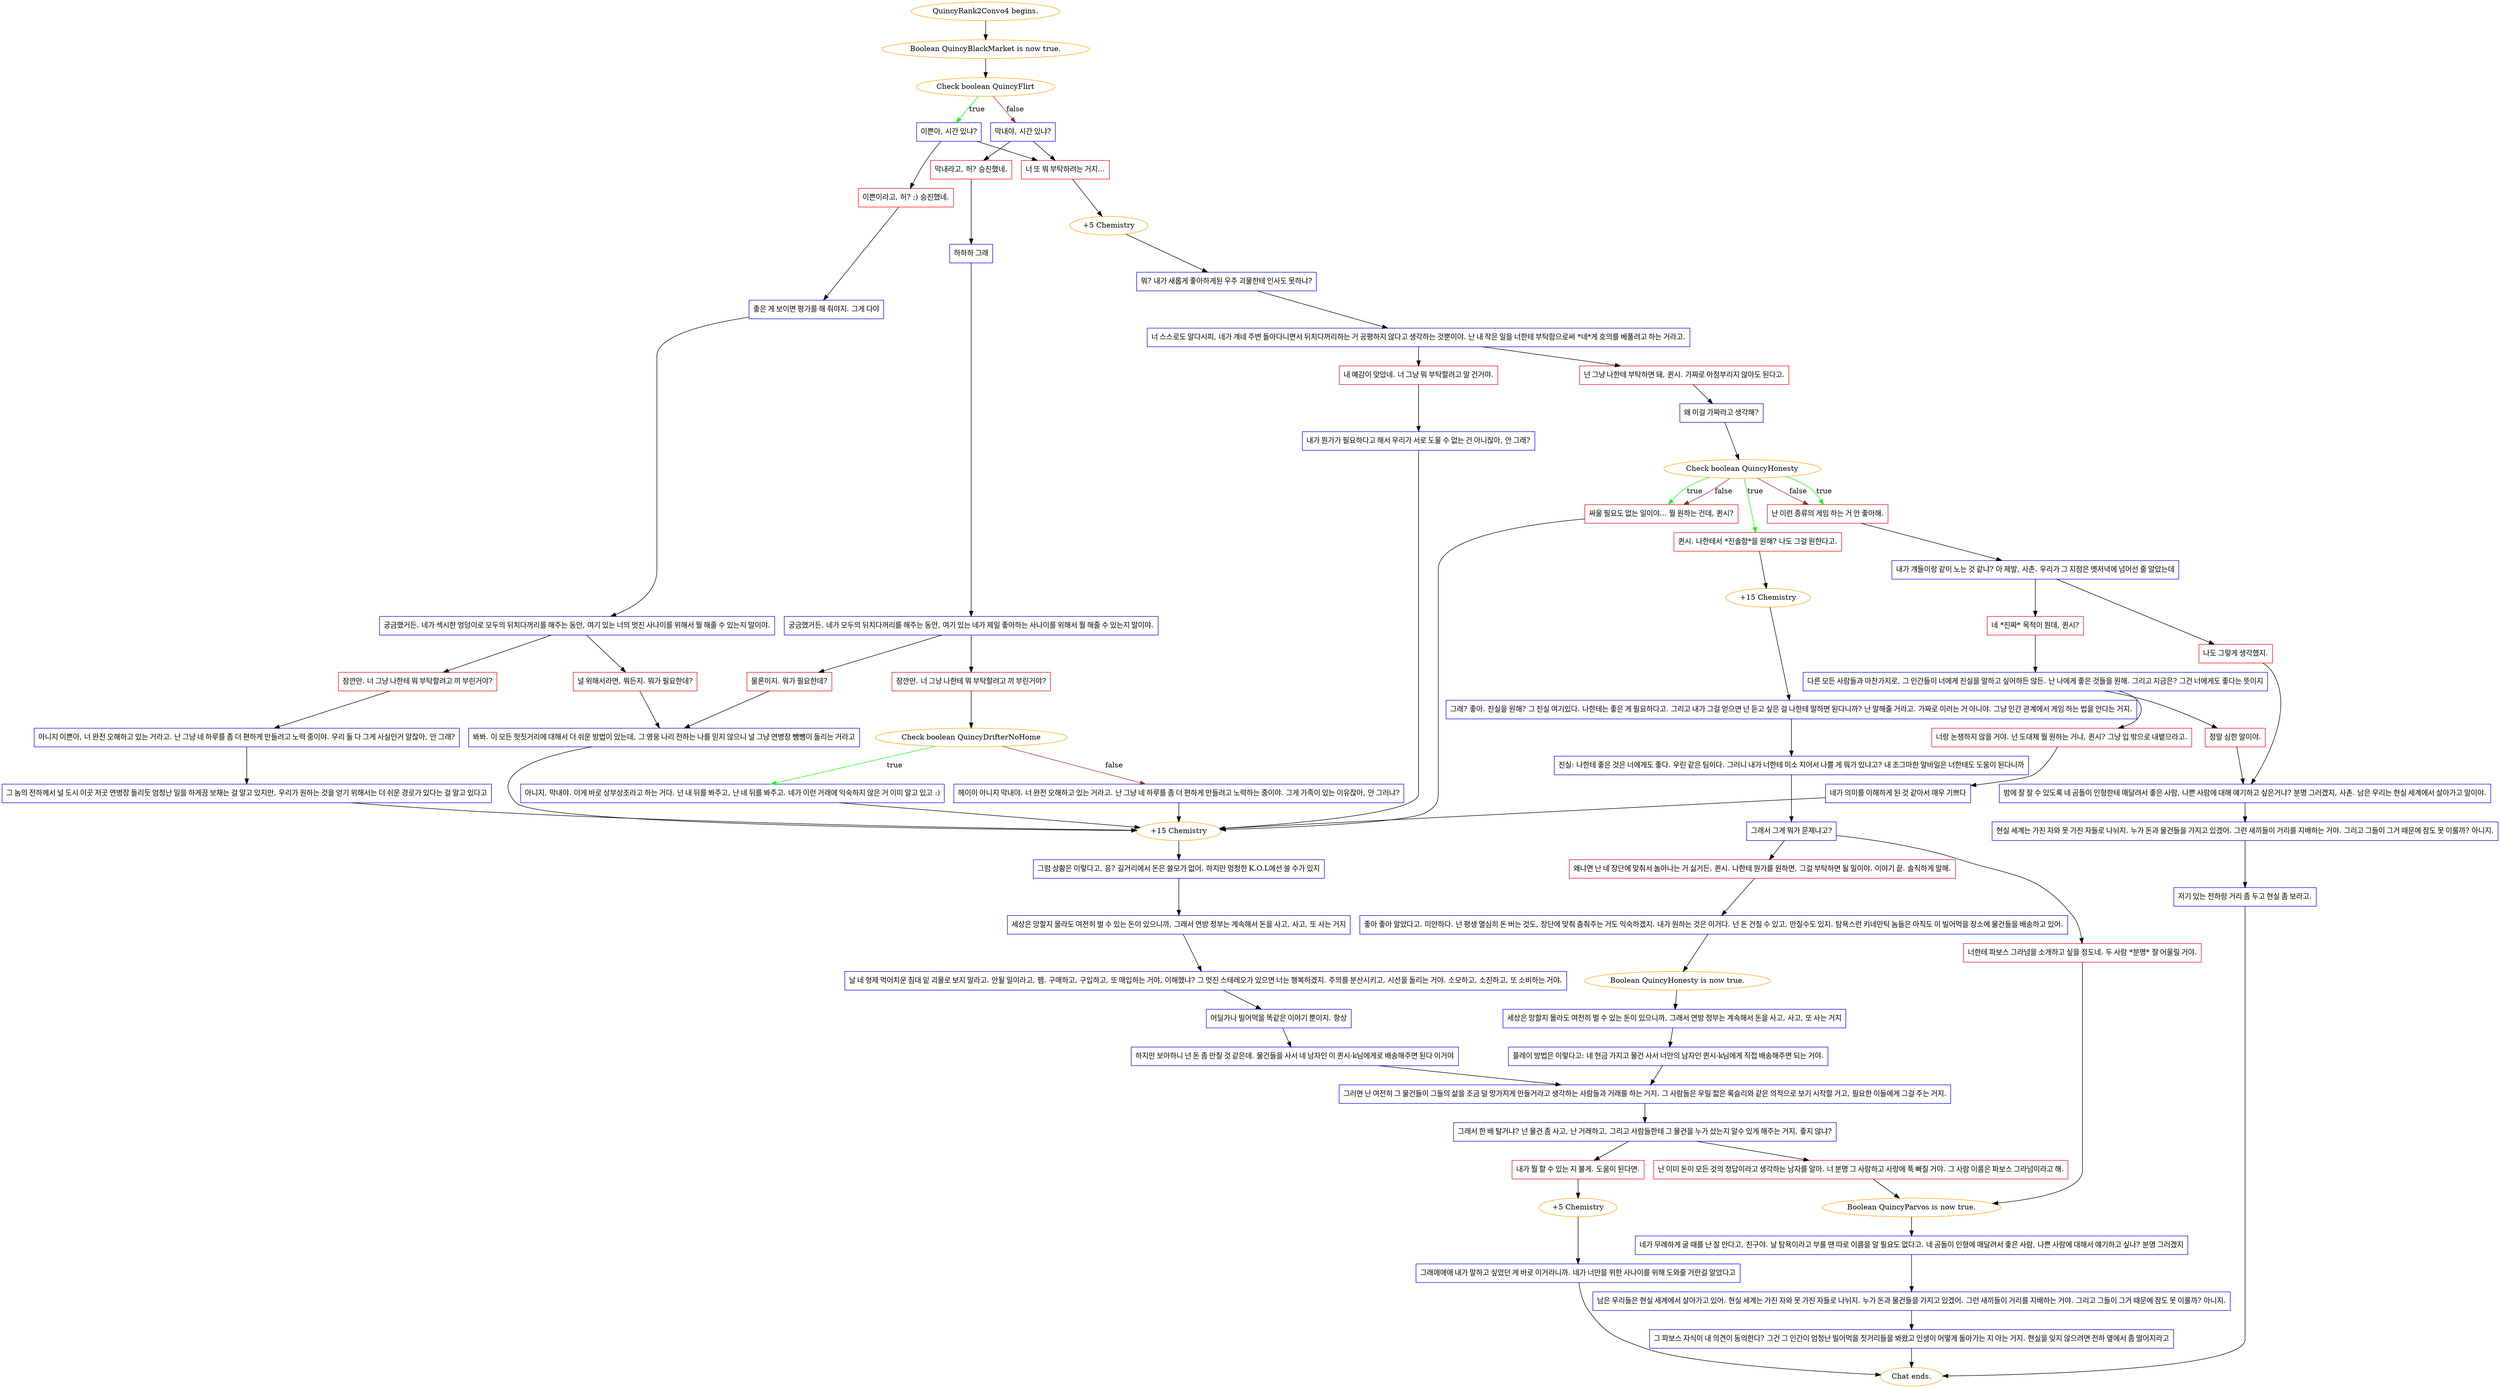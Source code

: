 digraph {
	"QuincyRank2Convo4 begins." [color=orange];
		"QuincyRank2Convo4 begins." -> j3671517917;
	j3671517917 [label="Boolean QuincyBlackMarket is now true.",color=orange];
		j3671517917 -> j3865965441;
	j3865965441 [label="Check boolean QuincyFlirt",color=orange];
		j3865965441 -> j3810643431 [label=true,color=green];
		j3865965441 -> j1461066814 [label=false,color=brown];
	j3810643431 [label="이쁜아, 시간 있냐?",shape=box,color=blue];
		j3810643431 -> j172652546;
		j3810643431 -> j1278058731;
	j1461066814 [label="막내야, 시간 있냐?",shape=box,color=blue];
		j1461066814 -> j3683525763;
		j1461066814 -> j1278058731;
	j172652546 [label="이쁜이라고, 허? ;) 승진했네.",shape=box,color=red];
		j172652546 -> j1353483548;
	j1278058731 [label="너 또 뭐 부탁하려는 거지...",shape=box,color=red];
		j1278058731 -> j2567653216;
	j3683525763 [label="막내라고, 허? 승진했네.",shape=box,color=red];
		j3683525763 -> j568489938;
	j1353483548 [label="좋은 게 보이면 평가를 해 줘야지. 그게 다야",shape=box,color=blue];
		j1353483548 -> j2949756884;
	j2567653216 [label="+5 Chemistry",color=orange];
		j2567653216 -> j3278363504;
	j568489938 [label="하하하 그래",shape=box,color=blue];
		j568489938 -> j3417627382;
	j2949756884 [label="궁금했거든. 네가 섹시한 엉덩이로 모두의 뒤치다꺼리를 해주는 동안, 여기 있는 너의 멋진 사나이를 위해서 뭘 해줄 수 있는지 말이야.",shape=box,color=blue];
		j2949756884 -> j1853546835;
		j2949756884 -> j4207671511;
	j3278363504 [label="뭐? 내가 새롭게 좋아하게된 우주 괴물한테 인사도 못하냐?",shape=box,color=blue];
		j3278363504 -> j571554284;
	j3417627382 [label="궁금했거든. 네가 모두의 뒤치다꺼리를 해주는 동안, 여기 있는 네가 제일 좋아하는 사나이를 위해서 뭘 해줄 수 있는지 말이야.",shape=box,color=blue];
		j3417627382 -> j798441202;
		j3417627382 -> j1979180767;
	j1853546835 [label="널 위해서라면, 뭐든지. 뭐가 필요한데?",shape=box,color=red];
		j1853546835 -> j4252315764;
	j4207671511 [label="잠깐만. 너 그냥 나한테 뭐 부탁할려고 끼 부린거야?",shape=box,color=red];
		j4207671511 -> j564157800;
	j571554284 [label="너 스스로도 알다시피, 네가 걔네 주변 돌아다니면서 뒤치다꺼리하는 거 공평하지 않다고 생각하는 것뿐이야. 난 내 작은 일을 너한테 부탁함으로써 *네*게 호의를 베풀려고 하는 거라고.",shape=box,color=blue];
		j571554284 -> j4192637416;
		j571554284 -> j1890657183;
	j798441202 [label="물론이지. 뭐가 필요한데?",shape=box,color=red];
		j798441202 -> j4252315764;
	j1979180767 [label="잠깐만. 너 그냥 나한테 뭐 부탁할려고 끼 부린거야?",shape=box,color=red];
		j1979180767 -> j3576378402;
	j4252315764 [label="봐봐. 이 모든 헛짓거리에 대해서 더 쉬운 방법이 있는데, 그 영웅 나리 전하는 나를 믿지 않으니 널 그냥 연병장 뺑뺑이 돌리는 거라고",shape=box,color=blue];
		j4252315764 -> j3475745161;
	j564157800 [label="아니지 이쁜아, 너 완전 오해하고 있는 거라고. 난 그냥 네 하루를 좀 더 편하게 만들려고 노력 중이야. 우리 둘 다 그게 사실인거 알잖아, 안 그래?",shape=box,color=blue];
		j564157800 -> j727955870;
	j4192637416 [label="내 예감이 맞았네. 너 그냥 뭐 부탁할려고 말 건거야.",shape=box,color=red];
		j4192637416 -> j800721928;
	j1890657183 [label="넌 그냥 나한테 부탁하면 돼, 퀸시. 가짜로 아첨부리지 않아도 된다고.",shape=box,color=red];
		j1890657183 -> j132371301;
	j3576378402 [label="Check boolean QuincyDrifterNoHome",color=orange];
		j3576378402 -> j1501884570 [label=true,color=green];
		j3576378402 -> j158256768 [label=false,color=brown];
	j3475745161 [label="+15 Chemistry",color=orange];
		j3475745161 -> j907357739;
	j727955870 [label="그 놈의 전하께서 널 도시 이곳 저곳 연병장 돌리듯 엄청난 일을 하게끔 보채는 걸 알고 있지만, 우리가 원하는 것을 얻기 위해서는 더 쉬운 경로가 있다는 걸 알고 있다고",shape=box,color=blue];
		j727955870 -> j3475745161;
	j800721928 [label="내가 뭔가가 필요하다고 해서 우리가 서로 도울 수 없는 건 아니잖아, 안 그래?",shape=box,color=blue];
		j800721928 -> j3475745161;
	j132371301 [label="왜 이걸 가짜라고 생각해?",shape=box,color=blue];
		j132371301 -> j3330925528;
	j1501884570 [label="아니지, 막내야. 이게 바로 상부상조라고 하는 거다. 넌 내 뒤를 봐주고, 난 네 뒤를 봐주고. 네가 이런 거래에 익숙하지 않은 거 이미 알고 있고 :)",shape=box,color=blue];
		j1501884570 -> j3475745161;
	j158256768 [label="헤이이 아니지 막내야. 너 완전 오해하고 있는 거라고. 난 그냥 네 하루를 좀 더 편하게 만들려고 노력하는 중이야. 그게 가족이 있는 이유잖아, 안 그러냐?",shape=box,color=blue];
		j158256768 -> j3475745161;
	j907357739 [label="그럼 상황은 이렇다고, 응? 길거리에서 돈은 쓸모가 없어. 하지만 멍청한 K.O.L에선 쓸 수가 있지",shape=box,color=blue];
		j907357739 -> j3223108651;
	j3330925528 [label="Check boolean QuincyHonesty",color=orange];
		j3330925528 -> j3700534274 [label=true,color=green];
		j3330925528 -> j1488878971 [label=true,color=green];
		j3330925528 -> j590873093 [label=true,color=green];
		j3330925528 -> j1488878971 [label=false,color=brown];
		j3330925528 -> j590873093 [label=false,color=brown];
	j3223108651 [label="세상은 망할지 몰라도 여전히 벌 수 있는 돈이 있으니까, 그래서 연방 정부는 계속해서 돈을 사고, 사고, 또 사는 거지",shape=box,color=blue];
		j3223108651 -> j3792408650;
	j3700534274 [label="퀸시. 나한테서 *진솔함*을 원해? 나도 그걸 원한다고.",shape=box,color=red];
		j3700534274 -> j3438046018;
	j1488878971 [label="난 이런 종류의 게임 하는 거 안 좋아해.",shape=box,color=red];
		j1488878971 -> j3254480695;
	j590873093 [label="싸울 필요도 없는 일이야... 뭘 원하는 건데, 퀸시?",shape=box,color=red];
		j590873093 -> j3475745161;
	j3792408650 [label="날 네 형제 먹어치운 침대 밑 괴물로 보지 말라고. 안될 일이라고, 팸. 구매하고, 구입하고, 또 매입하는 거야, 이해했냐? 그 멋진 스테레오가 있으면 너는 행복하겠지. 주의를 분산시키고, 시선을 돌리는 거야. 소모하고, 소진하고, 또 소비하는 거야.",shape=box,color=blue];
		j3792408650 -> j1515034766;
	j3438046018 [label="+15 Chemistry",color=orange];
		j3438046018 -> j133128784;
	j3254480695 [label="내가 걔들이랑 같이 노는 것 같냐? 아 제발, 사촌. 우리가 그 지점은 옛저녁에 넘어선 줄 알았는데",shape=box,color=blue];
		j3254480695 -> j466570829;
		j3254480695 -> j2113119596;
	j1515034766 [label="어딜가나 빌어먹을 똑같은 이야기 뿐이지. 항상",shape=box,color=blue];
		j1515034766 -> j3009770791;
	j133128784 [label="그래? 좋아. 진실을 원해? 그 진실 여기있다. 나한테는 좋은 게 필요하다고. 그리고 내가 그걸 얻으면 넌 듣고 싶은 걸 나한테 말하면 된다니까? 난 말해줄 거라고. 가짜로 이러는 거 아니야. 그냥 인간 관계에서 게임 하는 법을 안다는 거지.",shape=box,color=blue];
		j133128784 -> j3022003464;
	j466570829 [label="나도 그렇게 생각했지.",shape=box,color=red];
		j466570829 -> j1099337320;
	j2113119596 [label="네 *진짜* 목적이 뭔데, 퀸시?",shape=box,color=red];
		j2113119596 -> j332500236;
	j3009770791 [label="하지만 보아하니 넌 돈 좀 만질 것 같은데. 물건들을 사서 네 남자인 이 퀸시-k님에게로 배송해주면 된다 이거야",shape=box,color=blue];
		j3009770791 -> j1581025983;
	j3022003464 [label="진실: 나한테 좋은 것은 너에게도 좋다. 우린 같은 팀이다. 그러니 내가 너한테 미소 지어서 나쁠 게 뭐가 있냐고? 내 조그마한 알바일은 너한테도 도움이 된다니까",shape=box,color=blue];
		j3022003464 -> j3509563871;
	j1099337320 [label="밤에 잘 잘 수 있도록 네 곰돌이 인형한테 매달려서 좋은 사람, 나쁜 사람에 대해 얘기하고 싶은거냐? 분명 그러겠지, 사촌. 남은 우리는 현실 세계에서 살아가고 말이야.",shape=box,color=blue];
		j1099337320 -> j2974901061;
	j332500236 [label="다른 모든 사람들과 마찬가지로, 그 인간들이 너에게 진실을 말하고 싶어하든 않든. 난 나에게 좋은 것들을 원해. 그리고 지금은? 그건 너에게도 좋다는 뜻이지",shape=box,color=blue];
		j332500236 -> j390920356;
		j332500236 -> j1207791601;
	j1581025983 [label="그러면 난 여전히 그 물건들이 그들의 삶을 조금 덜 망가지게 만들거라고 생각하는 사람들과 거래를 하는 거지. 그 사람들은 우릴 젋은 록슬리와 같은 의적으로 보기 시작할 거고, 필요한 이들에게 그걸 주는 거지.",shape=box,color=blue];
		j1581025983 -> j4262462582;
	j3509563871 [label="그래서 그게 뭐가 문제냐고?",shape=box,color=blue];
		j3509563871 -> j1786386620;
		j3509563871 -> j3699227847;
	j2974901061 [label="현실 세계는 가진 자와 못 가진 자들로 나뉘지. 누가 돈과 물건들을 가지고 있겠어. 그런 새끼들이 거리를 지배하는 거야. 그리고 그들이 그거 때문에 잠도 못 이룰까? 아니지.",shape=box,color=blue];
		j2974901061 -> j400337532;
	j390920356 [label="정말 심한 말이야.",shape=box,color=red];
		j390920356 -> j1099337320;
	j1207791601 [label="너랑 논쟁하지 않을 거야. 넌 도대체 뭘 원하는 거냐, 퀸시? 그냥 입 밖으로 내뱉으라고.",shape=box,color=red];
		j1207791601 -> j2416680087;
	j4262462582 [label="그래서 한 배 탈거냐? 넌 물건 좀 사고, 난 거래하고, 그리고 사람들한테 그 물건을 누가 샀는지 알수 있게 해주는 거지, 좋지 않냐?",shape=box,color=blue];
		j4262462582 -> j3936556704;
		j4262462582 -> j2808694633;
	j1786386620 [label="너한테 파보스 그라넘을 소개하고 싶을 정도네. 두 사람 *분명* 잘 어울릴 거야.",shape=box,color=red];
		j1786386620 -> j3285704435;
	j3699227847 [label="왜냐면 난 네 장단에 맞춰서 놀아나는 거 싫거든, 퀸시. 나한테 뭔가를 원하면, 그걸 부탁하면 될 일이야. 이야기 끝. 솔직하게 말해.",shape=box,color=red];
		j3699227847 -> j1173566954;
	j400337532 [label="저기 있는 전하랑 거리 좀 두고 현실 좀 보라고.",shape=box,color=blue];
		j400337532 -> "Chat ends.";
	j2416680087 [label="네가 의미를 이해하게 된 것 같아서 매우 기쁘다",shape=box,color=blue];
		j2416680087 -> j3475745161;
	j3936556704 [label="내가 뭘 할 수 있는 지 볼게. 도움이 된다면.",shape=box,color=red];
		j3936556704 -> j1153695155;
	j2808694633 [label="난 이미 돈이 모든 것의 정답이라고 생각하는 남자를 알아. 너 분명 그 사람하고 사랑에 푹 빠질 거야. 그 사람 이름은 파보스 그라넘이라고 해.",shape=box,color=red];
		j2808694633 -> j3285704435;
	j3285704435 [label="Boolean QuincyParvos is now true.",color=orange];
		j3285704435 -> j1531499181;
	j1173566954 [label="좋아 좋아 알았다고. 미안하다. 넌 평생 열심히 돈 버는 것도, 장단에 맞춰 춤춰주는 거도 익숙하겠지. 내가 원하는 것은 이거다. 넌 돈 건질 수 있고, 만질수도 있지. 탐욕스런 키네만틱 놈들은 아직도 이 빌어먹을 장소에 물건들을 배송하고 있어.",shape=box,color=blue];
		j1173566954 -> j3312096452;
	"Chat ends." [color=orange];
	j1153695155 [label="+5 Chemistry",color=orange];
		j1153695155 -> j3979977790;
	j1531499181 [label="네가 무례하게 굴 때를 난 잘 안다고, 친구야. 날 탐욕이라고 부를 땐 따로 이름을 알 필요도 없다고. 네 곰돌이 인형에 매달려서 좋은 사람, 나쁜 사람에 대해서 얘기하고 싶나? 분명 그러겠지",shape=box,color=blue];
		j1531499181 -> j74483310;
	j3312096452 [label="Boolean QuincyHonesty is now true.",color=orange];
		j3312096452 -> j982652546;
	j3979977790 [label="그래애애애 내가 말하고 싶었던 게 바로 이거라니까. 네가 너만을 위한 사나이를 위해 도와줄 거란걸 알았다고",shape=box,color=blue];
		j3979977790 -> "Chat ends.";
	j74483310 [label="남은 우리들은 현실 세계에서 살아가고 있어. 현실 세계는 가진 자와 못 가진 자들로 나뉘지. 누가 돈과 물건들을 가지고 있겠어. 그런 새끼들이 거리를 지배하는 거야. 그리고 그들이 그거 때문에 잠도 못 이룰까? 아니지.",shape=box,color=blue];
		j74483310 -> j2127829545;
	j982652546 [label="세상은 망할지 몰라도 여전히 벌 수 있는 돈이 있으니까, 그래서 연방 정부는 계속해서 돈을 사고, 사고, 또 사는 거지",shape=box,color=blue];
		j982652546 -> j739213016;
	j2127829545 [label="그 파보스 자식이 내 의견이 동의한다? 그건 그 인간이 엄청난 빌어먹을 짓거리들을 봐왔고 인생이 어떻게 돌아가는 지 아는 거지. 현실을 잊지 않으려면 전하 옆에서 좀 떨어지라고",shape=box,color=blue];
		j2127829545 -> "Chat ends.";
	j739213016 [label="플레이 방법은 이렇다고: 네 현금 가지고 물건 사서 너만의 남자인 퀸시-k님에게 직접 배송해주면 되는 거야.",shape=box,color=blue];
		j739213016 -> j1581025983;
}